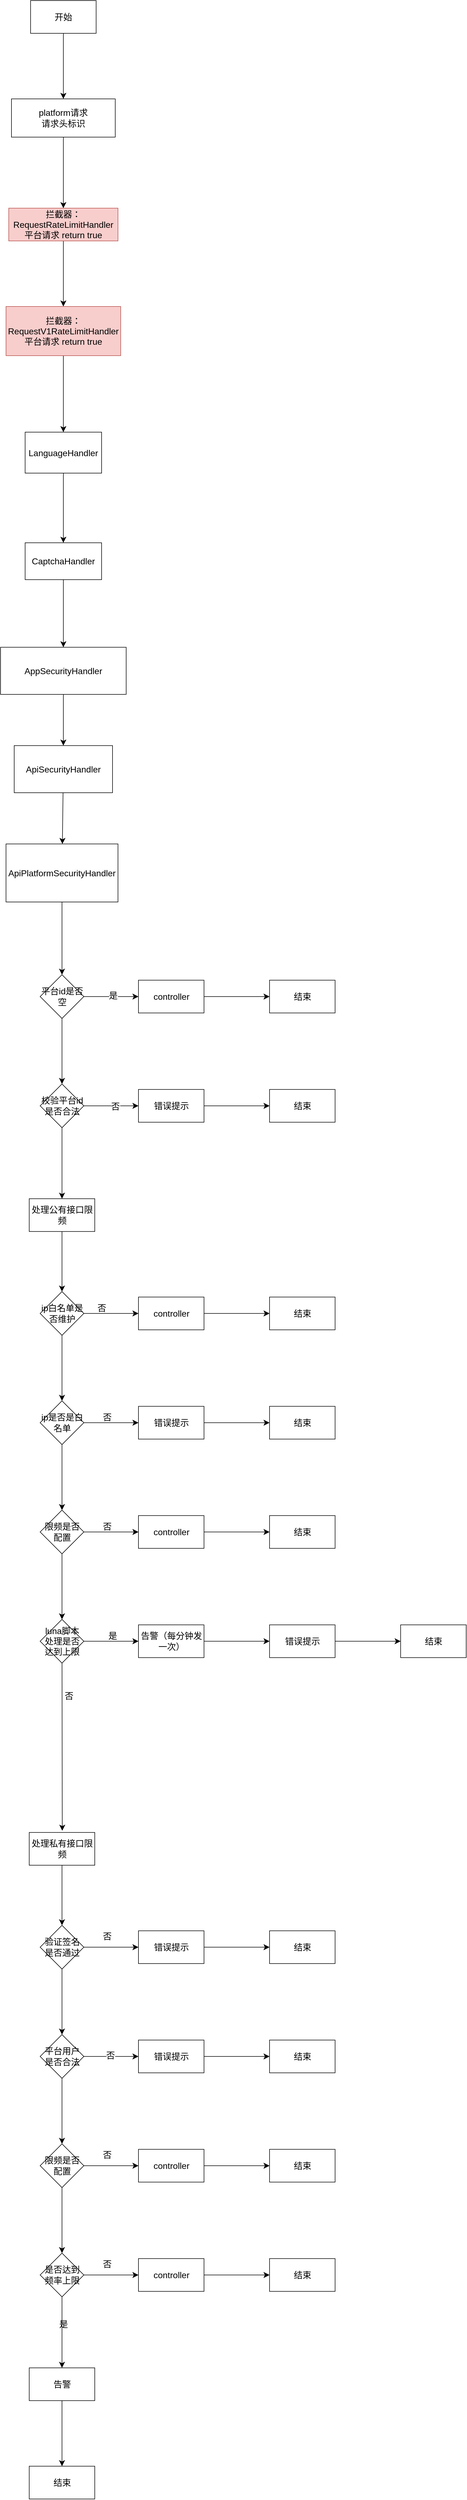 <mxfile version="21.7.5" type="github">
  <diagram id="C5RBs43oDa-KdzZeNtuy" name="Page-1">
    <mxGraphModel dx="954" dy="544" grid="1" gridSize="10" guides="1" tooltips="1" connect="1" arrows="1" fold="1" page="1" pageScale="1" pageWidth="200000" pageHeight="200000" math="0" shadow="0">
      <root>
        <mxCell id="WIyWlLk6GJQsqaUBKTNV-0" />
        <mxCell id="WIyWlLk6GJQsqaUBKTNV-1" parent="WIyWlLk6GJQsqaUBKTNV-0" />
        <mxCell id="5qjLmSa4h2L6G2S_yBga-2" value="" style="edgeStyle=none;curved=1;rounded=0;orthogonalLoop=1;jettySize=auto;html=1;fontSize=12;startSize=8;endSize=8;" edge="1" parent="WIyWlLk6GJQsqaUBKTNV-1" source="5qjLmSa4h2L6G2S_yBga-0" target="5qjLmSa4h2L6G2S_yBga-1">
          <mxGeometry relative="1" as="geometry" />
        </mxCell>
        <mxCell id="5qjLmSa4h2L6G2S_yBga-0" value="开始" style="rounded=0;whiteSpace=wrap;html=1;fontSize=16;" vertex="1" parent="WIyWlLk6GJQsqaUBKTNV-1">
          <mxGeometry x="270" y="70" width="120" height="60" as="geometry" />
        </mxCell>
        <mxCell id="5qjLmSa4h2L6G2S_yBga-4" value="" style="edgeStyle=none;curved=1;rounded=0;orthogonalLoop=1;jettySize=auto;html=1;fontSize=12;startSize=8;endSize=8;" edge="1" parent="WIyWlLk6GJQsqaUBKTNV-1" source="5qjLmSa4h2L6G2S_yBga-1" target="5qjLmSa4h2L6G2S_yBga-3">
          <mxGeometry relative="1" as="geometry" />
        </mxCell>
        <mxCell id="5qjLmSa4h2L6G2S_yBga-1" value="platform请求&lt;br&gt;请求头标识" style="rounded=0;whiteSpace=wrap;html=1;fontSize=16;" vertex="1" parent="WIyWlLk6GJQsqaUBKTNV-1">
          <mxGeometry x="235" y="250" width="190" height="70" as="geometry" />
        </mxCell>
        <mxCell id="5qjLmSa4h2L6G2S_yBga-6" value="" style="edgeStyle=none;curved=1;rounded=0;orthogonalLoop=1;jettySize=auto;html=1;fontSize=12;startSize=8;endSize=8;" edge="1" parent="WIyWlLk6GJQsqaUBKTNV-1" source="5qjLmSa4h2L6G2S_yBga-3" target="5qjLmSa4h2L6G2S_yBga-5">
          <mxGeometry relative="1" as="geometry" />
        </mxCell>
        <mxCell id="5qjLmSa4h2L6G2S_yBga-3" value="拦截器：RequestRateLimitHandler&lt;br&gt;平台请求 return true" style="whiteSpace=wrap;html=1;fontSize=16;rounded=0;fillColor=#f8cecc;strokeColor=#b85450;" vertex="1" parent="WIyWlLk6GJQsqaUBKTNV-1">
          <mxGeometry x="230" y="450" width="200" height="60" as="geometry" />
        </mxCell>
        <mxCell id="5qjLmSa4h2L6G2S_yBga-8" value="" style="edgeStyle=none;curved=1;rounded=0;orthogonalLoop=1;jettySize=auto;html=1;fontSize=12;startSize=8;endSize=8;" edge="1" parent="WIyWlLk6GJQsqaUBKTNV-1" source="5qjLmSa4h2L6G2S_yBga-5" target="5qjLmSa4h2L6G2S_yBga-7">
          <mxGeometry relative="1" as="geometry" />
        </mxCell>
        <mxCell id="5qjLmSa4h2L6G2S_yBga-5" value="拦截器：&lt;br&gt;RequestV1RateLimitHandler&lt;br&gt;平台请求 return true" style="whiteSpace=wrap;html=1;fontSize=16;rounded=0;fillColor=#f8cecc;strokeColor=#b85450;" vertex="1" parent="WIyWlLk6GJQsqaUBKTNV-1">
          <mxGeometry x="225" y="630" width="210" height="90" as="geometry" />
        </mxCell>
        <mxCell id="5qjLmSa4h2L6G2S_yBga-10" value="" style="edgeStyle=none;curved=1;rounded=0;orthogonalLoop=1;jettySize=auto;html=1;fontSize=12;startSize=8;endSize=8;" edge="1" parent="WIyWlLk6GJQsqaUBKTNV-1" source="5qjLmSa4h2L6G2S_yBga-7" target="5qjLmSa4h2L6G2S_yBga-9">
          <mxGeometry relative="1" as="geometry" />
        </mxCell>
        <mxCell id="5qjLmSa4h2L6G2S_yBga-7" value="LanguageHandler" style="whiteSpace=wrap;html=1;fontSize=16;rounded=0;" vertex="1" parent="WIyWlLk6GJQsqaUBKTNV-1">
          <mxGeometry x="260" y="860" width="140" height="75" as="geometry" />
        </mxCell>
        <mxCell id="5qjLmSa4h2L6G2S_yBga-12" value="" style="edgeStyle=none;curved=1;rounded=0;orthogonalLoop=1;jettySize=auto;html=1;fontSize=12;startSize=8;endSize=8;" edge="1" parent="WIyWlLk6GJQsqaUBKTNV-1" source="5qjLmSa4h2L6G2S_yBga-9" target="5qjLmSa4h2L6G2S_yBga-11">
          <mxGeometry relative="1" as="geometry" />
        </mxCell>
        <mxCell id="5qjLmSa4h2L6G2S_yBga-9" value="CaptchaHandler" style="whiteSpace=wrap;html=1;fontSize=16;rounded=0;" vertex="1" parent="WIyWlLk6GJQsqaUBKTNV-1">
          <mxGeometry x="260" y="1062.5" width="140" height="67.5" as="geometry" />
        </mxCell>
        <mxCell id="5qjLmSa4h2L6G2S_yBga-14" value="" style="edgeStyle=none;curved=1;rounded=0;orthogonalLoop=1;jettySize=auto;html=1;fontSize=12;startSize=8;endSize=8;" edge="1" parent="WIyWlLk6GJQsqaUBKTNV-1" source="5qjLmSa4h2L6G2S_yBga-11" target="5qjLmSa4h2L6G2S_yBga-13">
          <mxGeometry relative="1" as="geometry" />
        </mxCell>
        <mxCell id="5qjLmSa4h2L6G2S_yBga-11" value="AppSecurityHandler" style="whiteSpace=wrap;html=1;fontSize=16;rounded=0;" vertex="1" parent="WIyWlLk6GJQsqaUBKTNV-1">
          <mxGeometry x="215" y="1253.75" width="230" height="86.25" as="geometry" />
        </mxCell>
        <mxCell id="5qjLmSa4h2L6G2S_yBga-16" value="" style="edgeStyle=none;curved=1;rounded=0;orthogonalLoop=1;jettySize=auto;html=1;fontSize=12;startSize=8;endSize=8;" edge="1" parent="WIyWlLk6GJQsqaUBKTNV-1" source="5qjLmSa4h2L6G2S_yBga-13" target="5qjLmSa4h2L6G2S_yBga-15">
          <mxGeometry relative="1" as="geometry" />
        </mxCell>
        <mxCell id="5qjLmSa4h2L6G2S_yBga-13" value="ApiSecurityHandler" style="whiteSpace=wrap;html=1;fontSize=16;rounded=0;" vertex="1" parent="WIyWlLk6GJQsqaUBKTNV-1">
          <mxGeometry x="240" y="1433.75" width="180" height="86.25" as="geometry" />
        </mxCell>
        <mxCell id="5qjLmSa4h2L6G2S_yBga-20" value="" style="edgeStyle=none;curved=1;rounded=0;orthogonalLoop=1;jettySize=auto;html=1;fontSize=12;startSize=8;endSize=8;" edge="1" parent="WIyWlLk6GJQsqaUBKTNV-1" source="5qjLmSa4h2L6G2S_yBga-15" target="5qjLmSa4h2L6G2S_yBga-19">
          <mxGeometry relative="1" as="geometry" />
        </mxCell>
        <mxCell id="5qjLmSa4h2L6G2S_yBga-15" value="ApiPlatformSecurityHandler" style="whiteSpace=wrap;html=1;fontSize=16;rounded=0;" vertex="1" parent="WIyWlLk6GJQsqaUBKTNV-1">
          <mxGeometry x="225" y="1613.75" width="205" height="106.25" as="geometry" />
        </mxCell>
        <mxCell id="5qjLmSa4h2L6G2S_yBga-22" value="" style="edgeStyle=none;curved=1;rounded=0;orthogonalLoop=1;jettySize=auto;html=1;fontSize=12;startSize=8;endSize=8;" edge="1" parent="WIyWlLk6GJQsqaUBKTNV-1" source="5qjLmSa4h2L6G2S_yBga-19" target="5qjLmSa4h2L6G2S_yBga-21">
          <mxGeometry relative="1" as="geometry" />
        </mxCell>
        <mxCell id="5qjLmSa4h2L6G2S_yBga-23" value="是" style="edgeLabel;html=1;align=center;verticalAlign=middle;resizable=0;points=[];fontSize=16;" vertex="1" connectable="0" parent="5qjLmSa4h2L6G2S_yBga-22">
          <mxGeometry x="0.07" y="2" relative="1" as="geometry">
            <mxPoint as="offset" />
          </mxGeometry>
        </mxCell>
        <mxCell id="5qjLmSa4h2L6G2S_yBga-30" value="" style="edgeStyle=none;curved=1;rounded=0;orthogonalLoop=1;jettySize=auto;html=1;fontSize=12;startSize=8;endSize=8;" edge="1" parent="WIyWlLk6GJQsqaUBKTNV-1" source="5qjLmSa4h2L6G2S_yBga-19" target="5qjLmSa4h2L6G2S_yBga-29">
          <mxGeometry relative="1" as="geometry" />
        </mxCell>
        <mxCell id="5qjLmSa4h2L6G2S_yBga-19" value="平台id是否空" style="rhombus;whiteSpace=wrap;html=1;fontSize=16;rounded=0;" vertex="1" parent="WIyWlLk6GJQsqaUBKTNV-1">
          <mxGeometry x="287.5" y="1853.125" width="80" height="80" as="geometry" />
        </mxCell>
        <mxCell id="5qjLmSa4h2L6G2S_yBga-98" value="" style="edgeStyle=none;curved=1;rounded=0;orthogonalLoop=1;jettySize=auto;html=1;fontSize=12;startSize=8;endSize=8;" edge="1" parent="WIyWlLk6GJQsqaUBKTNV-1" source="5qjLmSa4h2L6G2S_yBga-21" target="5qjLmSa4h2L6G2S_yBga-97">
          <mxGeometry relative="1" as="geometry" />
        </mxCell>
        <mxCell id="5qjLmSa4h2L6G2S_yBga-21" value="controller" style="whiteSpace=wrap;html=1;fontSize=16;rounded=0;" vertex="1" parent="WIyWlLk6GJQsqaUBKTNV-1">
          <mxGeometry x="467.5" y="1863.125" width="120" height="60" as="geometry" />
        </mxCell>
        <mxCell id="5qjLmSa4h2L6G2S_yBga-32" value="" style="edgeStyle=none;curved=1;rounded=0;orthogonalLoop=1;jettySize=auto;html=1;fontSize=12;startSize=8;endSize=8;" edge="1" parent="WIyWlLk6GJQsqaUBKTNV-1" source="5qjLmSa4h2L6G2S_yBga-29" target="5qjLmSa4h2L6G2S_yBga-31">
          <mxGeometry relative="1" as="geometry" />
        </mxCell>
        <mxCell id="5qjLmSa4h2L6G2S_yBga-33" value="否" style="edgeLabel;html=1;align=center;verticalAlign=middle;resizable=0;points=[];fontSize=16;" vertex="1" connectable="0" parent="5qjLmSa4h2L6G2S_yBga-32">
          <mxGeometry x="0.13" y="-1" relative="1" as="geometry">
            <mxPoint x="1" as="offset" />
          </mxGeometry>
        </mxCell>
        <mxCell id="5qjLmSa4h2L6G2S_yBga-35" value="" style="edgeStyle=none;curved=1;rounded=0;orthogonalLoop=1;jettySize=auto;html=1;fontSize=12;startSize=8;endSize=8;" edge="1" parent="WIyWlLk6GJQsqaUBKTNV-1" source="5qjLmSa4h2L6G2S_yBga-29" target="5qjLmSa4h2L6G2S_yBga-34">
          <mxGeometry relative="1" as="geometry" />
        </mxCell>
        <mxCell id="5qjLmSa4h2L6G2S_yBga-29" value="校验平台id是否合法" style="rhombus;whiteSpace=wrap;html=1;fontSize=16;rounded=0;" vertex="1" parent="WIyWlLk6GJQsqaUBKTNV-1">
          <mxGeometry x="287.5" y="2053.125" width="80" height="80" as="geometry" />
        </mxCell>
        <mxCell id="5qjLmSa4h2L6G2S_yBga-94" value="" style="edgeStyle=none;curved=1;rounded=0;orthogonalLoop=1;jettySize=auto;html=1;fontSize=12;startSize=8;endSize=8;" edge="1" parent="WIyWlLk6GJQsqaUBKTNV-1" source="5qjLmSa4h2L6G2S_yBga-31" target="5qjLmSa4h2L6G2S_yBga-93">
          <mxGeometry relative="1" as="geometry" />
        </mxCell>
        <mxCell id="5qjLmSa4h2L6G2S_yBga-31" value="错误提示" style="whiteSpace=wrap;html=1;fontSize=16;rounded=0;" vertex="1" parent="WIyWlLk6GJQsqaUBKTNV-1">
          <mxGeometry x="467.5" y="2063.125" width="120" height="60" as="geometry" />
        </mxCell>
        <mxCell id="5qjLmSa4h2L6G2S_yBga-37" value="" style="edgeStyle=none;curved=1;rounded=0;orthogonalLoop=1;jettySize=auto;html=1;fontSize=12;startSize=8;endSize=8;" edge="1" parent="WIyWlLk6GJQsqaUBKTNV-1" source="5qjLmSa4h2L6G2S_yBga-34" target="5qjLmSa4h2L6G2S_yBga-36">
          <mxGeometry relative="1" as="geometry" />
        </mxCell>
        <mxCell id="5qjLmSa4h2L6G2S_yBga-34" value="处理公有接口限频" style="whiteSpace=wrap;html=1;fontSize=16;rounded=0;" vertex="1" parent="WIyWlLk6GJQsqaUBKTNV-1">
          <mxGeometry x="267.5" y="2263.125" width="120" height="60" as="geometry" />
        </mxCell>
        <mxCell id="5qjLmSa4h2L6G2S_yBga-39" value="" style="edgeStyle=none;curved=1;rounded=0;orthogonalLoop=1;jettySize=auto;html=1;fontSize=12;startSize=8;endSize=8;" edge="1" parent="WIyWlLk6GJQsqaUBKTNV-1" source="5qjLmSa4h2L6G2S_yBga-36" target="5qjLmSa4h2L6G2S_yBga-38">
          <mxGeometry relative="1" as="geometry" />
        </mxCell>
        <mxCell id="5qjLmSa4h2L6G2S_yBga-42" value="" style="edgeStyle=none;curved=1;rounded=0;orthogonalLoop=1;jettySize=auto;html=1;fontSize=12;startSize=8;endSize=8;" edge="1" parent="WIyWlLk6GJQsqaUBKTNV-1" source="5qjLmSa4h2L6G2S_yBga-36" target="5qjLmSa4h2L6G2S_yBga-41">
          <mxGeometry relative="1" as="geometry" />
        </mxCell>
        <mxCell id="5qjLmSa4h2L6G2S_yBga-36" value="ip白名单是否维护" style="rhombus;whiteSpace=wrap;html=1;fontSize=16;rounded=0;" vertex="1" parent="WIyWlLk6GJQsqaUBKTNV-1">
          <mxGeometry x="287.5" y="2433.125" width="80" height="80" as="geometry" />
        </mxCell>
        <mxCell id="5qjLmSa4h2L6G2S_yBga-96" value="" style="edgeStyle=none;curved=1;rounded=0;orthogonalLoop=1;jettySize=auto;html=1;fontSize=12;startSize=8;endSize=8;" edge="1" parent="WIyWlLk6GJQsqaUBKTNV-1" source="5qjLmSa4h2L6G2S_yBga-38" target="5qjLmSa4h2L6G2S_yBga-95">
          <mxGeometry relative="1" as="geometry" />
        </mxCell>
        <mxCell id="5qjLmSa4h2L6G2S_yBga-38" value="controller" style="whiteSpace=wrap;html=1;fontSize=16;rounded=0;" vertex="1" parent="WIyWlLk6GJQsqaUBKTNV-1">
          <mxGeometry x="467.5" y="2443.125" width="120" height="60" as="geometry" />
        </mxCell>
        <mxCell id="5qjLmSa4h2L6G2S_yBga-40" value="否" style="text;html=1;align=center;verticalAlign=middle;resizable=0;points=[];autosize=1;strokeColor=none;fillColor=none;fontSize=16;" vertex="1" parent="WIyWlLk6GJQsqaUBKTNV-1">
          <mxGeometry x="380" y="2448" width="40" height="30" as="geometry" />
        </mxCell>
        <mxCell id="5qjLmSa4h2L6G2S_yBga-44" value="" style="edgeStyle=none;curved=1;rounded=0;orthogonalLoop=1;jettySize=auto;html=1;fontSize=12;startSize=8;endSize=8;" edge="1" parent="WIyWlLk6GJQsqaUBKTNV-1" source="5qjLmSa4h2L6G2S_yBga-41" target="5qjLmSa4h2L6G2S_yBga-43">
          <mxGeometry relative="1" as="geometry" />
        </mxCell>
        <mxCell id="5qjLmSa4h2L6G2S_yBga-47" value="" style="edgeStyle=none;curved=1;rounded=0;orthogonalLoop=1;jettySize=auto;html=1;fontSize=12;startSize=8;endSize=8;" edge="1" parent="WIyWlLk6GJQsqaUBKTNV-1" source="5qjLmSa4h2L6G2S_yBga-41" target="5qjLmSa4h2L6G2S_yBga-46">
          <mxGeometry relative="1" as="geometry" />
        </mxCell>
        <mxCell id="5qjLmSa4h2L6G2S_yBga-41" value="ip是否是白名单" style="rhombus;whiteSpace=wrap;html=1;fontSize=16;rounded=0;" vertex="1" parent="WIyWlLk6GJQsqaUBKTNV-1">
          <mxGeometry x="287.5" y="2633.125" width="80" height="80" as="geometry" />
        </mxCell>
        <mxCell id="5qjLmSa4h2L6G2S_yBga-100" value="" style="edgeStyle=none;curved=1;rounded=0;orthogonalLoop=1;jettySize=auto;html=1;fontSize=12;startSize=8;endSize=8;" edge="1" parent="WIyWlLk6GJQsqaUBKTNV-1" source="5qjLmSa4h2L6G2S_yBga-43" target="5qjLmSa4h2L6G2S_yBga-99">
          <mxGeometry relative="1" as="geometry" />
        </mxCell>
        <mxCell id="5qjLmSa4h2L6G2S_yBga-43" value="错误提示" style="whiteSpace=wrap;html=1;fontSize=16;rounded=0;" vertex="1" parent="WIyWlLk6GJQsqaUBKTNV-1">
          <mxGeometry x="467.5" y="2643.125" width="120" height="60" as="geometry" />
        </mxCell>
        <mxCell id="5qjLmSa4h2L6G2S_yBga-45" value="否" style="text;html=1;align=center;verticalAlign=middle;resizable=0;points=[];autosize=1;strokeColor=none;fillColor=none;fontSize=16;" vertex="1" parent="WIyWlLk6GJQsqaUBKTNV-1">
          <mxGeometry x="390" y="2648" width="40" height="30" as="geometry" />
        </mxCell>
        <mxCell id="5qjLmSa4h2L6G2S_yBga-49" value="" style="edgeStyle=none;curved=1;rounded=0;orthogonalLoop=1;jettySize=auto;html=1;fontSize=12;startSize=8;endSize=8;" edge="1" parent="WIyWlLk6GJQsqaUBKTNV-1" source="5qjLmSa4h2L6G2S_yBga-46" target="5qjLmSa4h2L6G2S_yBga-48">
          <mxGeometry relative="1" as="geometry" />
        </mxCell>
        <mxCell id="5qjLmSa4h2L6G2S_yBga-52" value="" style="edgeStyle=none;curved=1;rounded=0;orthogonalLoop=1;jettySize=auto;html=1;fontSize=12;startSize=8;endSize=8;" edge="1" parent="WIyWlLk6GJQsqaUBKTNV-1" source="5qjLmSa4h2L6G2S_yBga-46" target="5qjLmSa4h2L6G2S_yBga-51">
          <mxGeometry relative="1" as="geometry" />
        </mxCell>
        <mxCell id="5qjLmSa4h2L6G2S_yBga-46" value="限频是否配置" style="rhombus;whiteSpace=wrap;html=1;fontSize=16;rounded=0;" vertex="1" parent="WIyWlLk6GJQsqaUBKTNV-1">
          <mxGeometry x="287.5" y="2833.125" width="80" height="80" as="geometry" />
        </mxCell>
        <mxCell id="5qjLmSa4h2L6G2S_yBga-102" value="" style="edgeStyle=none;curved=1;rounded=0;orthogonalLoop=1;jettySize=auto;html=1;fontSize=12;startSize=8;endSize=8;" edge="1" parent="WIyWlLk6GJQsqaUBKTNV-1" source="5qjLmSa4h2L6G2S_yBga-48" target="5qjLmSa4h2L6G2S_yBga-101">
          <mxGeometry relative="1" as="geometry" />
        </mxCell>
        <mxCell id="5qjLmSa4h2L6G2S_yBga-48" value="controller" style="whiteSpace=wrap;html=1;fontSize=16;rounded=0;" vertex="1" parent="WIyWlLk6GJQsqaUBKTNV-1">
          <mxGeometry x="467.5" y="2843.125" width="120" height="60" as="geometry" />
        </mxCell>
        <mxCell id="5qjLmSa4h2L6G2S_yBga-50" value="否" style="text;html=1;align=center;verticalAlign=middle;resizable=0;points=[];autosize=1;strokeColor=none;fillColor=none;fontSize=16;" vertex="1" parent="WIyWlLk6GJQsqaUBKTNV-1">
          <mxGeometry x="390" y="2848" width="40" height="30" as="geometry" />
        </mxCell>
        <mxCell id="5qjLmSa4h2L6G2S_yBga-54" value="" style="edgeStyle=none;curved=1;rounded=0;orthogonalLoop=1;jettySize=auto;html=1;fontSize=12;startSize=8;endSize=8;" edge="1" parent="WIyWlLk6GJQsqaUBKTNV-1" source="5qjLmSa4h2L6G2S_yBga-51" target="5qjLmSa4h2L6G2S_yBga-53">
          <mxGeometry relative="1" as="geometry" />
        </mxCell>
        <mxCell id="5qjLmSa4h2L6G2S_yBga-57" value="" style="edgeStyle=none;curved=1;rounded=0;orthogonalLoop=1;jettySize=auto;html=1;fontSize=12;startSize=8;endSize=8;" edge="1" parent="WIyWlLk6GJQsqaUBKTNV-1" source="5qjLmSa4h2L6G2S_yBga-51">
          <mxGeometry relative="1" as="geometry">
            <mxPoint x="328" y="3420" as="targetPoint" />
          </mxGeometry>
        </mxCell>
        <mxCell id="5qjLmSa4h2L6G2S_yBga-51" value="luna脚本处理是否达到上限" style="rhombus;whiteSpace=wrap;html=1;fontSize=16;rounded=0;" vertex="1" parent="WIyWlLk6GJQsqaUBKTNV-1">
          <mxGeometry x="287.5" y="3033.125" width="80" height="80" as="geometry" />
        </mxCell>
        <mxCell id="5qjLmSa4h2L6G2S_yBga-89" value="" style="edgeStyle=none;curved=1;rounded=0;orthogonalLoop=1;jettySize=auto;html=1;fontSize=12;startSize=8;endSize=8;" edge="1" parent="WIyWlLk6GJQsqaUBKTNV-1" source="5qjLmSa4h2L6G2S_yBga-53" target="5qjLmSa4h2L6G2S_yBga-88">
          <mxGeometry relative="1" as="geometry" />
        </mxCell>
        <mxCell id="5qjLmSa4h2L6G2S_yBga-53" value="告警（每分钟发一次）" style="whiteSpace=wrap;html=1;fontSize=16;rounded=0;" vertex="1" parent="WIyWlLk6GJQsqaUBKTNV-1">
          <mxGeometry x="467.5" y="3043.125" width="120" height="60" as="geometry" />
        </mxCell>
        <mxCell id="5qjLmSa4h2L6G2S_yBga-55" value="是" style="text;html=1;align=center;verticalAlign=middle;resizable=0;points=[];autosize=1;strokeColor=none;fillColor=none;fontSize=16;" vertex="1" parent="WIyWlLk6GJQsqaUBKTNV-1">
          <mxGeometry x="400" y="3048" width="40" height="30" as="geometry" />
        </mxCell>
        <mxCell id="5qjLmSa4h2L6G2S_yBga-61" value="" style="edgeStyle=none;curved=1;rounded=0;orthogonalLoop=1;jettySize=auto;html=1;fontSize=12;startSize=8;endSize=8;" edge="1" parent="WIyWlLk6GJQsqaUBKTNV-1" source="5qjLmSa4h2L6G2S_yBga-58" target="5qjLmSa4h2L6G2S_yBga-60">
          <mxGeometry relative="1" as="geometry" />
        </mxCell>
        <mxCell id="5qjLmSa4h2L6G2S_yBga-58" value="处理私有接口限频" style="whiteSpace=wrap;html=1;fontSize=16;rounded=0;" vertex="1" parent="WIyWlLk6GJQsqaUBKTNV-1">
          <mxGeometry x="267.5" y="3423.125" width="120" height="60" as="geometry" />
        </mxCell>
        <mxCell id="5qjLmSa4h2L6G2S_yBga-63" value="" style="edgeStyle=none;curved=1;rounded=0;orthogonalLoop=1;jettySize=auto;html=1;fontSize=12;startSize=8;endSize=8;" edge="1" parent="WIyWlLk6GJQsqaUBKTNV-1" source="5qjLmSa4h2L6G2S_yBga-60" target="5qjLmSa4h2L6G2S_yBga-62">
          <mxGeometry relative="1" as="geometry" />
        </mxCell>
        <mxCell id="5qjLmSa4h2L6G2S_yBga-68" value="" style="edgeStyle=none;curved=1;rounded=0;orthogonalLoop=1;jettySize=auto;html=1;fontSize=12;startSize=8;endSize=8;" edge="1" parent="WIyWlLk6GJQsqaUBKTNV-1" source="5qjLmSa4h2L6G2S_yBga-60" target="5qjLmSa4h2L6G2S_yBga-67">
          <mxGeometry relative="1" as="geometry" />
        </mxCell>
        <mxCell id="5qjLmSa4h2L6G2S_yBga-60" value="验证签名是否通过" style="rhombus;whiteSpace=wrap;html=1;fontSize=16;rounded=0;" vertex="1" parent="WIyWlLk6GJQsqaUBKTNV-1">
          <mxGeometry x="287.5" y="3593.125" width="80" height="80" as="geometry" />
        </mxCell>
        <mxCell id="5qjLmSa4h2L6G2S_yBga-104" value="" style="edgeStyle=none;curved=1;rounded=0;orthogonalLoop=1;jettySize=auto;html=1;fontSize=12;startSize=8;endSize=8;" edge="1" parent="WIyWlLk6GJQsqaUBKTNV-1" source="5qjLmSa4h2L6G2S_yBga-62" target="5qjLmSa4h2L6G2S_yBga-103">
          <mxGeometry relative="1" as="geometry" />
        </mxCell>
        <mxCell id="5qjLmSa4h2L6G2S_yBga-62" value="错误提示" style="whiteSpace=wrap;html=1;fontSize=16;rounded=0;" vertex="1" parent="WIyWlLk6GJQsqaUBKTNV-1">
          <mxGeometry x="467.5" y="3603.125" width="120" height="60" as="geometry" />
        </mxCell>
        <mxCell id="5qjLmSa4h2L6G2S_yBga-64" value="否" style="text;html=1;align=center;verticalAlign=middle;resizable=0;points=[];autosize=1;strokeColor=none;fillColor=none;fontSize=16;" vertex="1" parent="WIyWlLk6GJQsqaUBKTNV-1">
          <mxGeometry x="390" y="3598" width="40" height="30" as="geometry" />
        </mxCell>
        <mxCell id="5qjLmSa4h2L6G2S_yBga-70" value="" style="edgeStyle=none;curved=1;rounded=0;orthogonalLoop=1;jettySize=auto;html=1;fontSize=12;startSize=8;endSize=8;" edge="1" parent="WIyWlLk6GJQsqaUBKTNV-1" source="5qjLmSa4h2L6G2S_yBga-67" target="5qjLmSa4h2L6G2S_yBga-69">
          <mxGeometry relative="1" as="geometry" />
        </mxCell>
        <mxCell id="5qjLmSa4h2L6G2S_yBga-72" value="否" style="edgeLabel;html=1;align=center;verticalAlign=middle;resizable=0;points=[];fontSize=16;" vertex="1" connectable="0" parent="5qjLmSa4h2L6G2S_yBga-70">
          <mxGeometry x="-0.03" y="2" relative="1" as="geometry">
            <mxPoint as="offset" />
          </mxGeometry>
        </mxCell>
        <mxCell id="5qjLmSa4h2L6G2S_yBga-74" value="" style="edgeStyle=none;curved=1;rounded=0;orthogonalLoop=1;jettySize=auto;html=1;fontSize=12;startSize=8;endSize=8;" edge="1" parent="WIyWlLk6GJQsqaUBKTNV-1" source="5qjLmSa4h2L6G2S_yBga-67" target="5qjLmSa4h2L6G2S_yBga-73">
          <mxGeometry relative="1" as="geometry" />
        </mxCell>
        <mxCell id="5qjLmSa4h2L6G2S_yBga-67" value="平台用户是否合法" style="rhombus;whiteSpace=wrap;html=1;fontSize=16;rounded=0;" vertex="1" parent="WIyWlLk6GJQsqaUBKTNV-1">
          <mxGeometry x="287.5" y="3793.125" width="80" height="80" as="geometry" />
        </mxCell>
        <mxCell id="5qjLmSa4h2L6G2S_yBga-106" value="" style="edgeStyle=none;curved=1;rounded=0;orthogonalLoop=1;jettySize=auto;html=1;fontSize=12;startSize=8;endSize=8;" edge="1" parent="WIyWlLk6GJQsqaUBKTNV-1" source="5qjLmSa4h2L6G2S_yBga-69" target="5qjLmSa4h2L6G2S_yBga-105">
          <mxGeometry relative="1" as="geometry" />
        </mxCell>
        <mxCell id="5qjLmSa4h2L6G2S_yBga-69" value="错误提示" style="whiteSpace=wrap;html=1;fontSize=16;rounded=0;" vertex="1" parent="WIyWlLk6GJQsqaUBKTNV-1">
          <mxGeometry x="467.5" y="3803.125" width="120" height="60" as="geometry" />
        </mxCell>
        <mxCell id="5qjLmSa4h2L6G2S_yBga-76" value="" style="edgeStyle=none;curved=1;rounded=0;orthogonalLoop=1;jettySize=auto;html=1;fontSize=12;startSize=8;endSize=8;" edge="1" parent="WIyWlLk6GJQsqaUBKTNV-1" source="5qjLmSa4h2L6G2S_yBga-73" target="5qjLmSa4h2L6G2S_yBga-75">
          <mxGeometry relative="1" as="geometry" />
        </mxCell>
        <mxCell id="5qjLmSa4h2L6G2S_yBga-79" value="" style="edgeStyle=none;curved=1;rounded=0;orthogonalLoop=1;jettySize=auto;html=1;fontSize=12;startSize=8;endSize=8;" edge="1" parent="WIyWlLk6GJQsqaUBKTNV-1" source="5qjLmSa4h2L6G2S_yBga-73" target="5qjLmSa4h2L6G2S_yBga-78">
          <mxGeometry relative="1" as="geometry" />
        </mxCell>
        <mxCell id="5qjLmSa4h2L6G2S_yBga-73" value="限频是否配置" style="rhombus;whiteSpace=wrap;html=1;fontSize=16;rounded=0;" vertex="1" parent="WIyWlLk6GJQsqaUBKTNV-1">
          <mxGeometry x="287.5" y="3993.125" width="80" height="80" as="geometry" />
        </mxCell>
        <mxCell id="5qjLmSa4h2L6G2S_yBga-108" value="" style="edgeStyle=none;curved=1;rounded=0;orthogonalLoop=1;jettySize=auto;html=1;fontSize=12;startSize=8;endSize=8;" edge="1" parent="WIyWlLk6GJQsqaUBKTNV-1" source="5qjLmSa4h2L6G2S_yBga-75" target="5qjLmSa4h2L6G2S_yBga-107">
          <mxGeometry relative="1" as="geometry" />
        </mxCell>
        <mxCell id="5qjLmSa4h2L6G2S_yBga-75" value="controller" style="whiteSpace=wrap;html=1;fontSize=16;rounded=0;" vertex="1" parent="WIyWlLk6GJQsqaUBKTNV-1">
          <mxGeometry x="467.5" y="4003.125" width="120" height="60" as="geometry" />
        </mxCell>
        <mxCell id="5qjLmSa4h2L6G2S_yBga-77" value="否" style="text;html=1;align=center;verticalAlign=middle;resizable=0;points=[];autosize=1;strokeColor=none;fillColor=none;fontSize=16;" vertex="1" parent="WIyWlLk6GJQsqaUBKTNV-1">
          <mxGeometry x="390" y="3998" width="40" height="30" as="geometry" />
        </mxCell>
        <mxCell id="5qjLmSa4h2L6G2S_yBga-81" value="" style="edgeStyle=none;curved=1;rounded=0;orthogonalLoop=1;jettySize=auto;html=1;fontSize=12;startSize=8;endSize=8;" edge="1" parent="WIyWlLk6GJQsqaUBKTNV-1" source="5qjLmSa4h2L6G2S_yBga-78" target="5qjLmSa4h2L6G2S_yBga-80">
          <mxGeometry relative="1" as="geometry" />
        </mxCell>
        <mxCell id="5qjLmSa4h2L6G2S_yBga-84" value="" style="edgeStyle=none;curved=1;rounded=0;orthogonalLoop=1;jettySize=auto;html=1;fontSize=12;startSize=8;endSize=8;" edge="1" parent="WIyWlLk6GJQsqaUBKTNV-1" source="5qjLmSa4h2L6G2S_yBga-78" target="5qjLmSa4h2L6G2S_yBga-83">
          <mxGeometry relative="1" as="geometry" />
        </mxCell>
        <mxCell id="5qjLmSa4h2L6G2S_yBga-78" value="是否达到频率上限" style="rhombus;whiteSpace=wrap;html=1;fontSize=16;rounded=0;" vertex="1" parent="WIyWlLk6GJQsqaUBKTNV-1">
          <mxGeometry x="287.5" y="4193.125" width="80" height="80" as="geometry" />
        </mxCell>
        <mxCell id="5qjLmSa4h2L6G2S_yBga-110" value="" style="edgeStyle=none;curved=1;rounded=0;orthogonalLoop=1;jettySize=auto;html=1;fontSize=12;startSize=8;endSize=8;" edge="1" parent="WIyWlLk6GJQsqaUBKTNV-1" source="5qjLmSa4h2L6G2S_yBga-80" target="5qjLmSa4h2L6G2S_yBga-109">
          <mxGeometry relative="1" as="geometry" />
        </mxCell>
        <mxCell id="5qjLmSa4h2L6G2S_yBga-80" value="controller" style="whiteSpace=wrap;html=1;fontSize=16;rounded=0;" vertex="1" parent="WIyWlLk6GJQsqaUBKTNV-1">
          <mxGeometry x="467.5" y="4203.125" width="120" height="60" as="geometry" />
        </mxCell>
        <mxCell id="5qjLmSa4h2L6G2S_yBga-82" value="否" style="text;html=1;align=center;verticalAlign=middle;resizable=0;points=[];autosize=1;strokeColor=none;fillColor=none;fontSize=16;" vertex="1" parent="WIyWlLk6GJQsqaUBKTNV-1">
          <mxGeometry x="390" y="4198" width="40" height="30" as="geometry" />
        </mxCell>
        <mxCell id="5qjLmSa4h2L6G2S_yBga-87" value="" style="edgeStyle=none;curved=1;rounded=0;orthogonalLoop=1;jettySize=auto;html=1;fontSize=12;startSize=8;endSize=8;" edge="1" parent="WIyWlLk6GJQsqaUBKTNV-1" source="5qjLmSa4h2L6G2S_yBga-83" target="5qjLmSa4h2L6G2S_yBga-86">
          <mxGeometry relative="1" as="geometry" />
        </mxCell>
        <mxCell id="5qjLmSa4h2L6G2S_yBga-83" value="告警" style="whiteSpace=wrap;html=1;fontSize=16;rounded=0;" vertex="1" parent="WIyWlLk6GJQsqaUBKTNV-1">
          <mxGeometry x="267.5" y="4403.125" width="120" height="60" as="geometry" />
        </mxCell>
        <mxCell id="5qjLmSa4h2L6G2S_yBga-85" value="是" style="text;html=1;align=center;verticalAlign=middle;resizable=0;points=[];autosize=1;strokeColor=none;fillColor=none;fontSize=16;" vertex="1" parent="WIyWlLk6GJQsqaUBKTNV-1">
          <mxGeometry x="310" y="4308" width="40" height="30" as="geometry" />
        </mxCell>
        <mxCell id="5qjLmSa4h2L6G2S_yBga-86" value="结束" style="whiteSpace=wrap;html=1;fontSize=16;rounded=0;" vertex="1" parent="WIyWlLk6GJQsqaUBKTNV-1">
          <mxGeometry x="267.5" y="4583.125" width="120" height="60" as="geometry" />
        </mxCell>
        <mxCell id="5qjLmSa4h2L6G2S_yBga-91" value="" style="edgeStyle=none;curved=1;rounded=0;orthogonalLoop=1;jettySize=auto;html=1;fontSize=12;startSize=8;endSize=8;" edge="1" parent="WIyWlLk6GJQsqaUBKTNV-1" source="5qjLmSa4h2L6G2S_yBga-88" target="5qjLmSa4h2L6G2S_yBga-90">
          <mxGeometry relative="1" as="geometry" />
        </mxCell>
        <mxCell id="5qjLmSa4h2L6G2S_yBga-88" value="错误提示" style="whiteSpace=wrap;html=1;fontSize=16;rounded=0;" vertex="1" parent="WIyWlLk6GJQsqaUBKTNV-1">
          <mxGeometry x="707.5" y="3043.125" width="120" height="60" as="geometry" />
        </mxCell>
        <mxCell id="5qjLmSa4h2L6G2S_yBga-90" value="结束" style="whiteSpace=wrap;html=1;fontSize=16;rounded=0;" vertex="1" parent="WIyWlLk6GJQsqaUBKTNV-1">
          <mxGeometry x="947.5" y="3043.125" width="120" height="60" as="geometry" />
        </mxCell>
        <mxCell id="5qjLmSa4h2L6G2S_yBga-92" value="否" style="text;html=1;align=center;verticalAlign=middle;resizable=0;points=[];autosize=1;strokeColor=none;fillColor=none;fontSize=16;" vertex="1" parent="WIyWlLk6GJQsqaUBKTNV-1">
          <mxGeometry x="320" y="3158" width="40" height="30" as="geometry" />
        </mxCell>
        <mxCell id="5qjLmSa4h2L6G2S_yBga-93" value="结束" style="whiteSpace=wrap;html=1;fontSize=16;rounded=0;" vertex="1" parent="WIyWlLk6GJQsqaUBKTNV-1">
          <mxGeometry x="707.5" y="2063.125" width="120" height="60" as="geometry" />
        </mxCell>
        <mxCell id="5qjLmSa4h2L6G2S_yBga-95" value="结束" style="whiteSpace=wrap;html=1;fontSize=16;rounded=0;" vertex="1" parent="WIyWlLk6GJQsqaUBKTNV-1">
          <mxGeometry x="707.5" y="2443.125" width="120" height="60" as="geometry" />
        </mxCell>
        <mxCell id="5qjLmSa4h2L6G2S_yBga-97" value="结束" style="whiteSpace=wrap;html=1;fontSize=16;rounded=0;" vertex="1" parent="WIyWlLk6GJQsqaUBKTNV-1">
          <mxGeometry x="707.5" y="1863.125" width="120" height="60" as="geometry" />
        </mxCell>
        <mxCell id="5qjLmSa4h2L6G2S_yBga-99" value="结束" style="whiteSpace=wrap;html=1;fontSize=16;rounded=0;" vertex="1" parent="WIyWlLk6GJQsqaUBKTNV-1">
          <mxGeometry x="707.5" y="2643.125" width="120" height="60" as="geometry" />
        </mxCell>
        <mxCell id="5qjLmSa4h2L6G2S_yBga-101" value="结束" style="whiteSpace=wrap;html=1;fontSize=16;rounded=0;" vertex="1" parent="WIyWlLk6GJQsqaUBKTNV-1">
          <mxGeometry x="707.5" y="2843.125" width="120" height="60" as="geometry" />
        </mxCell>
        <mxCell id="5qjLmSa4h2L6G2S_yBga-103" value="结束" style="whiteSpace=wrap;html=1;fontSize=16;rounded=0;" vertex="1" parent="WIyWlLk6GJQsqaUBKTNV-1">
          <mxGeometry x="707.5" y="3603.125" width="120" height="60" as="geometry" />
        </mxCell>
        <mxCell id="5qjLmSa4h2L6G2S_yBga-105" value="结束" style="whiteSpace=wrap;html=1;fontSize=16;rounded=0;" vertex="1" parent="WIyWlLk6GJQsqaUBKTNV-1">
          <mxGeometry x="707.5" y="3803.125" width="120" height="60" as="geometry" />
        </mxCell>
        <mxCell id="5qjLmSa4h2L6G2S_yBga-107" value="结束" style="whiteSpace=wrap;html=1;fontSize=16;rounded=0;" vertex="1" parent="WIyWlLk6GJQsqaUBKTNV-1">
          <mxGeometry x="707.5" y="4003.125" width="120" height="60" as="geometry" />
        </mxCell>
        <mxCell id="5qjLmSa4h2L6G2S_yBga-109" value="结束" style="whiteSpace=wrap;html=1;fontSize=16;rounded=0;" vertex="1" parent="WIyWlLk6GJQsqaUBKTNV-1">
          <mxGeometry x="707.5" y="4203.125" width="120" height="60" as="geometry" />
        </mxCell>
      </root>
    </mxGraphModel>
  </diagram>
</mxfile>
